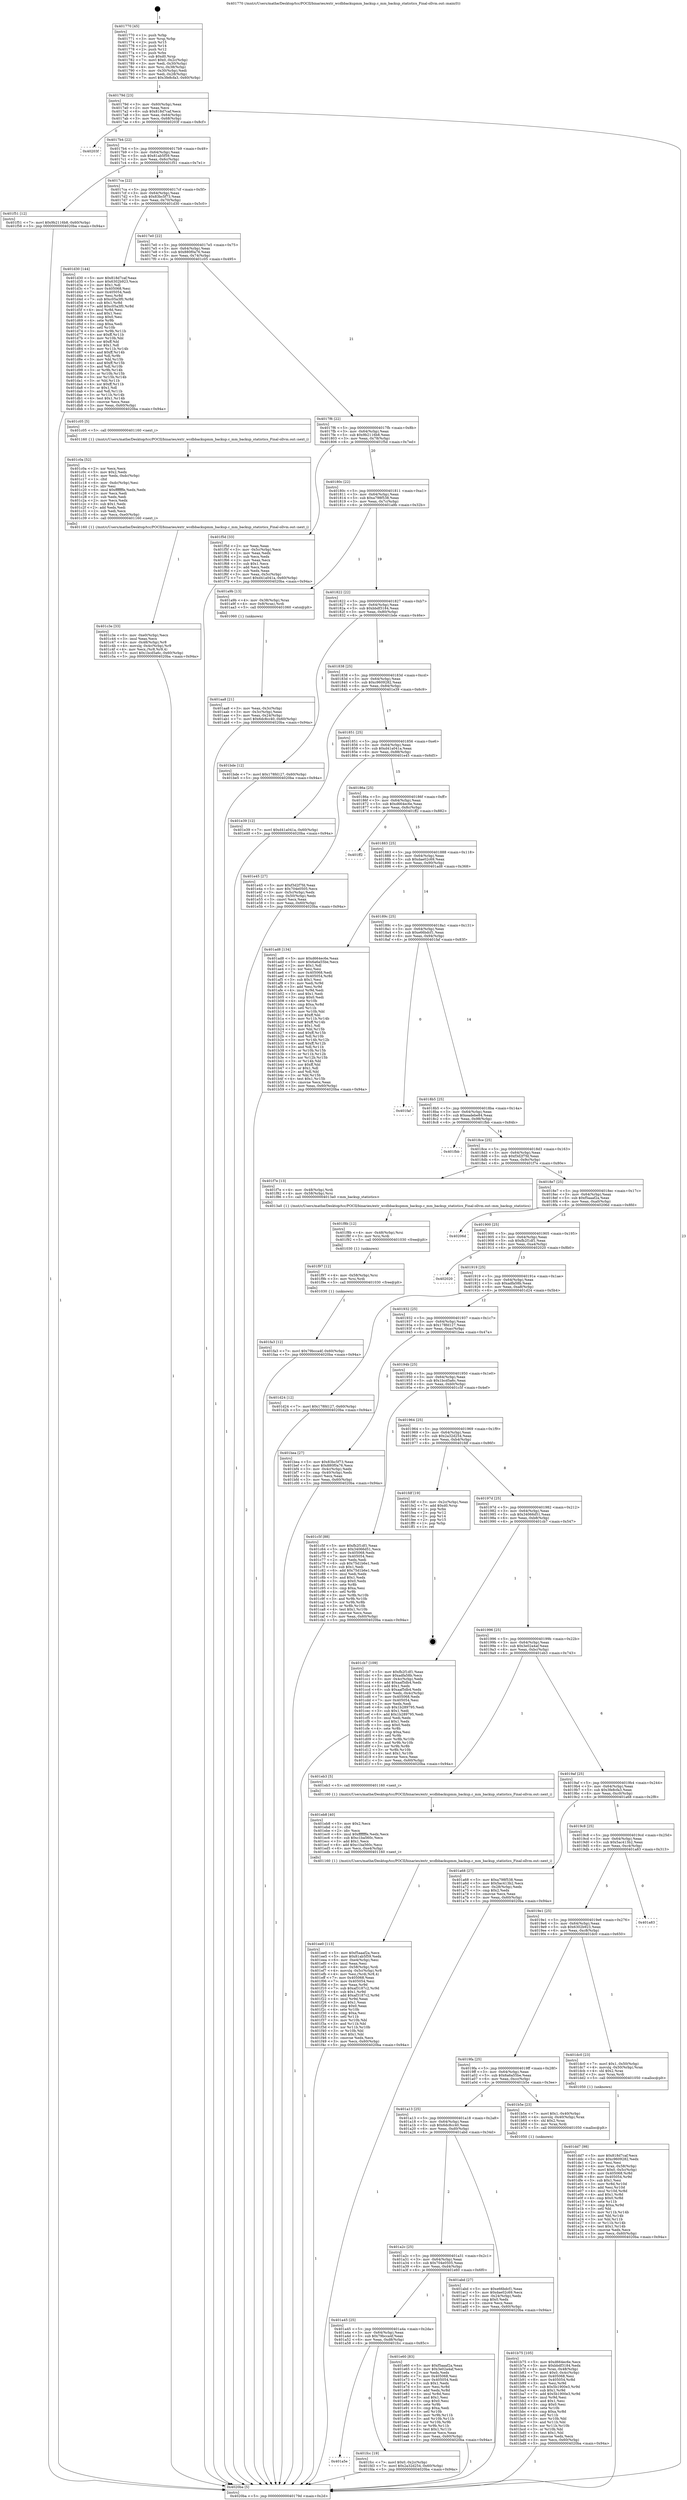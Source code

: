 digraph "0x401770" {
  label = "0x401770 (/mnt/c/Users/mathe/Desktop/tcc/POCII/binaries/extr_wcdbbackupmm_backup.c_mm_backup_statistics_Final-ollvm.out::main(0))"
  labelloc = "t"
  node[shape=record]

  Entry [label="",width=0.3,height=0.3,shape=circle,fillcolor=black,style=filled]
  "0x40179d" [label="{
     0x40179d [23]\l
     | [instrs]\l
     &nbsp;&nbsp;0x40179d \<+3\>: mov -0x60(%rbp),%eax\l
     &nbsp;&nbsp;0x4017a0 \<+2\>: mov %eax,%ecx\l
     &nbsp;&nbsp;0x4017a2 \<+6\>: sub $0x818d7caf,%ecx\l
     &nbsp;&nbsp;0x4017a8 \<+3\>: mov %eax,-0x64(%rbp)\l
     &nbsp;&nbsp;0x4017ab \<+3\>: mov %ecx,-0x68(%rbp)\l
     &nbsp;&nbsp;0x4017ae \<+6\>: je 000000000040203f \<main+0x8cf\>\l
  }"]
  "0x40203f" [label="{
     0x40203f\l
  }", style=dashed]
  "0x4017b4" [label="{
     0x4017b4 [22]\l
     | [instrs]\l
     &nbsp;&nbsp;0x4017b4 \<+5\>: jmp 00000000004017b9 \<main+0x49\>\l
     &nbsp;&nbsp;0x4017b9 \<+3\>: mov -0x64(%rbp),%eax\l
     &nbsp;&nbsp;0x4017bc \<+5\>: sub $0x81ab5f59,%eax\l
     &nbsp;&nbsp;0x4017c1 \<+3\>: mov %eax,-0x6c(%rbp)\l
     &nbsp;&nbsp;0x4017c4 \<+6\>: je 0000000000401f51 \<main+0x7e1\>\l
  }"]
  Exit [label="",width=0.3,height=0.3,shape=circle,fillcolor=black,style=filled,peripheries=2]
  "0x401f51" [label="{
     0x401f51 [12]\l
     | [instrs]\l
     &nbsp;&nbsp;0x401f51 \<+7\>: movl $0x9b2116b8,-0x60(%rbp)\l
     &nbsp;&nbsp;0x401f58 \<+5\>: jmp 00000000004020ba \<main+0x94a\>\l
  }"]
  "0x4017ca" [label="{
     0x4017ca [22]\l
     | [instrs]\l
     &nbsp;&nbsp;0x4017ca \<+5\>: jmp 00000000004017cf \<main+0x5f\>\l
     &nbsp;&nbsp;0x4017cf \<+3\>: mov -0x64(%rbp),%eax\l
     &nbsp;&nbsp;0x4017d2 \<+5\>: sub $0x83bc5f73,%eax\l
     &nbsp;&nbsp;0x4017d7 \<+3\>: mov %eax,-0x70(%rbp)\l
     &nbsp;&nbsp;0x4017da \<+6\>: je 0000000000401d30 \<main+0x5c0\>\l
  }"]
  "0x401a5e" [label="{
     0x401a5e\l
  }", style=dashed]
  "0x401d30" [label="{
     0x401d30 [144]\l
     | [instrs]\l
     &nbsp;&nbsp;0x401d30 \<+5\>: mov $0x818d7caf,%eax\l
     &nbsp;&nbsp;0x401d35 \<+5\>: mov $0x6302b923,%ecx\l
     &nbsp;&nbsp;0x401d3a \<+2\>: mov $0x1,%dl\l
     &nbsp;&nbsp;0x401d3c \<+7\>: mov 0x405068,%esi\l
     &nbsp;&nbsp;0x401d43 \<+7\>: mov 0x405054,%edi\l
     &nbsp;&nbsp;0x401d4a \<+3\>: mov %esi,%r8d\l
     &nbsp;&nbsp;0x401d4d \<+7\>: sub $0xc05a3f0,%r8d\l
     &nbsp;&nbsp;0x401d54 \<+4\>: sub $0x1,%r8d\l
     &nbsp;&nbsp;0x401d58 \<+7\>: add $0xc05a3f0,%r8d\l
     &nbsp;&nbsp;0x401d5f \<+4\>: imul %r8d,%esi\l
     &nbsp;&nbsp;0x401d63 \<+3\>: and $0x1,%esi\l
     &nbsp;&nbsp;0x401d66 \<+3\>: cmp $0x0,%esi\l
     &nbsp;&nbsp;0x401d69 \<+4\>: sete %r9b\l
     &nbsp;&nbsp;0x401d6d \<+3\>: cmp $0xa,%edi\l
     &nbsp;&nbsp;0x401d70 \<+4\>: setl %r10b\l
     &nbsp;&nbsp;0x401d74 \<+3\>: mov %r9b,%r11b\l
     &nbsp;&nbsp;0x401d77 \<+4\>: xor $0xff,%r11b\l
     &nbsp;&nbsp;0x401d7b \<+3\>: mov %r10b,%bl\l
     &nbsp;&nbsp;0x401d7e \<+3\>: xor $0xff,%bl\l
     &nbsp;&nbsp;0x401d81 \<+3\>: xor $0x1,%dl\l
     &nbsp;&nbsp;0x401d84 \<+3\>: mov %r11b,%r14b\l
     &nbsp;&nbsp;0x401d87 \<+4\>: and $0xff,%r14b\l
     &nbsp;&nbsp;0x401d8b \<+3\>: and %dl,%r9b\l
     &nbsp;&nbsp;0x401d8e \<+3\>: mov %bl,%r15b\l
     &nbsp;&nbsp;0x401d91 \<+4\>: and $0xff,%r15b\l
     &nbsp;&nbsp;0x401d95 \<+3\>: and %dl,%r10b\l
     &nbsp;&nbsp;0x401d98 \<+3\>: or %r9b,%r14b\l
     &nbsp;&nbsp;0x401d9b \<+3\>: or %r10b,%r15b\l
     &nbsp;&nbsp;0x401d9e \<+3\>: xor %r15b,%r14b\l
     &nbsp;&nbsp;0x401da1 \<+3\>: or %bl,%r11b\l
     &nbsp;&nbsp;0x401da4 \<+4\>: xor $0xff,%r11b\l
     &nbsp;&nbsp;0x401da8 \<+3\>: or $0x1,%dl\l
     &nbsp;&nbsp;0x401dab \<+3\>: and %dl,%r11b\l
     &nbsp;&nbsp;0x401dae \<+3\>: or %r11b,%r14b\l
     &nbsp;&nbsp;0x401db1 \<+4\>: test $0x1,%r14b\l
     &nbsp;&nbsp;0x401db5 \<+3\>: cmovne %ecx,%eax\l
     &nbsp;&nbsp;0x401db8 \<+3\>: mov %eax,-0x60(%rbp)\l
     &nbsp;&nbsp;0x401dbb \<+5\>: jmp 00000000004020ba \<main+0x94a\>\l
  }"]
  "0x4017e0" [label="{
     0x4017e0 [22]\l
     | [instrs]\l
     &nbsp;&nbsp;0x4017e0 \<+5\>: jmp 00000000004017e5 \<main+0x75\>\l
     &nbsp;&nbsp;0x4017e5 \<+3\>: mov -0x64(%rbp),%eax\l
     &nbsp;&nbsp;0x4017e8 \<+5\>: sub $0x880f0a76,%eax\l
     &nbsp;&nbsp;0x4017ed \<+3\>: mov %eax,-0x74(%rbp)\l
     &nbsp;&nbsp;0x4017f0 \<+6\>: je 0000000000401c05 \<main+0x495\>\l
  }"]
  "0x401fcc" [label="{
     0x401fcc [19]\l
     | [instrs]\l
     &nbsp;&nbsp;0x401fcc \<+7\>: movl $0x0,-0x2c(%rbp)\l
     &nbsp;&nbsp;0x401fd3 \<+7\>: movl $0x2a32d254,-0x60(%rbp)\l
     &nbsp;&nbsp;0x401fda \<+5\>: jmp 00000000004020ba \<main+0x94a\>\l
  }"]
  "0x401c05" [label="{
     0x401c05 [5]\l
     | [instrs]\l
     &nbsp;&nbsp;0x401c05 \<+5\>: call 0000000000401160 \<next_i\>\l
     | [calls]\l
     &nbsp;&nbsp;0x401160 \{1\} (/mnt/c/Users/mathe/Desktop/tcc/POCII/binaries/extr_wcdbbackupmm_backup.c_mm_backup_statistics_Final-ollvm.out::next_i)\l
  }"]
  "0x4017f6" [label="{
     0x4017f6 [22]\l
     | [instrs]\l
     &nbsp;&nbsp;0x4017f6 \<+5\>: jmp 00000000004017fb \<main+0x8b\>\l
     &nbsp;&nbsp;0x4017fb \<+3\>: mov -0x64(%rbp),%eax\l
     &nbsp;&nbsp;0x4017fe \<+5\>: sub $0x9b2116b8,%eax\l
     &nbsp;&nbsp;0x401803 \<+3\>: mov %eax,-0x78(%rbp)\l
     &nbsp;&nbsp;0x401806 \<+6\>: je 0000000000401f5d \<main+0x7ed\>\l
  }"]
  "0x401fa3" [label="{
     0x401fa3 [12]\l
     | [instrs]\l
     &nbsp;&nbsp;0x401fa3 \<+7\>: movl $0x79bcca4f,-0x60(%rbp)\l
     &nbsp;&nbsp;0x401faa \<+5\>: jmp 00000000004020ba \<main+0x94a\>\l
  }"]
  "0x401f5d" [label="{
     0x401f5d [33]\l
     | [instrs]\l
     &nbsp;&nbsp;0x401f5d \<+2\>: xor %eax,%eax\l
     &nbsp;&nbsp;0x401f5f \<+3\>: mov -0x5c(%rbp),%ecx\l
     &nbsp;&nbsp;0x401f62 \<+2\>: mov %eax,%edx\l
     &nbsp;&nbsp;0x401f64 \<+2\>: sub %ecx,%edx\l
     &nbsp;&nbsp;0x401f66 \<+2\>: mov %eax,%ecx\l
     &nbsp;&nbsp;0x401f68 \<+3\>: sub $0x1,%ecx\l
     &nbsp;&nbsp;0x401f6b \<+2\>: add %ecx,%edx\l
     &nbsp;&nbsp;0x401f6d \<+2\>: sub %edx,%eax\l
     &nbsp;&nbsp;0x401f6f \<+3\>: mov %eax,-0x5c(%rbp)\l
     &nbsp;&nbsp;0x401f72 \<+7\>: movl $0xd41a041a,-0x60(%rbp)\l
     &nbsp;&nbsp;0x401f79 \<+5\>: jmp 00000000004020ba \<main+0x94a\>\l
  }"]
  "0x40180c" [label="{
     0x40180c [22]\l
     | [instrs]\l
     &nbsp;&nbsp;0x40180c \<+5\>: jmp 0000000000401811 \<main+0xa1\>\l
     &nbsp;&nbsp;0x401811 \<+3\>: mov -0x64(%rbp),%eax\l
     &nbsp;&nbsp;0x401814 \<+5\>: sub $0xa798f538,%eax\l
     &nbsp;&nbsp;0x401819 \<+3\>: mov %eax,-0x7c(%rbp)\l
     &nbsp;&nbsp;0x40181c \<+6\>: je 0000000000401a9b \<main+0x32b\>\l
  }"]
  "0x401f97" [label="{
     0x401f97 [12]\l
     | [instrs]\l
     &nbsp;&nbsp;0x401f97 \<+4\>: mov -0x58(%rbp),%rsi\l
     &nbsp;&nbsp;0x401f9b \<+3\>: mov %rsi,%rdi\l
     &nbsp;&nbsp;0x401f9e \<+5\>: call 0000000000401030 \<free@plt\>\l
     | [calls]\l
     &nbsp;&nbsp;0x401030 \{1\} (unknown)\l
  }"]
  "0x401a9b" [label="{
     0x401a9b [13]\l
     | [instrs]\l
     &nbsp;&nbsp;0x401a9b \<+4\>: mov -0x38(%rbp),%rax\l
     &nbsp;&nbsp;0x401a9f \<+4\>: mov 0x8(%rax),%rdi\l
     &nbsp;&nbsp;0x401aa3 \<+5\>: call 0000000000401060 \<atoi@plt\>\l
     | [calls]\l
     &nbsp;&nbsp;0x401060 \{1\} (unknown)\l
  }"]
  "0x401822" [label="{
     0x401822 [22]\l
     | [instrs]\l
     &nbsp;&nbsp;0x401822 \<+5\>: jmp 0000000000401827 \<main+0xb7\>\l
     &nbsp;&nbsp;0x401827 \<+3\>: mov -0x64(%rbp),%eax\l
     &nbsp;&nbsp;0x40182a \<+5\>: sub $0xbbdf3184,%eax\l
     &nbsp;&nbsp;0x40182f \<+3\>: mov %eax,-0x80(%rbp)\l
     &nbsp;&nbsp;0x401832 \<+6\>: je 0000000000401bde \<main+0x46e\>\l
  }"]
  "0x401f8b" [label="{
     0x401f8b [12]\l
     | [instrs]\l
     &nbsp;&nbsp;0x401f8b \<+4\>: mov -0x48(%rbp),%rsi\l
     &nbsp;&nbsp;0x401f8f \<+3\>: mov %rsi,%rdi\l
     &nbsp;&nbsp;0x401f92 \<+5\>: call 0000000000401030 \<free@plt\>\l
     | [calls]\l
     &nbsp;&nbsp;0x401030 \{1\} (unknown)\l
  }"]
  "0x401bde" [label="{
     0x401bde [12]\l
     | [instrs]\l
     &nbsp;&nbsp;0x401bde \<+7\>: movl $0x178fd127,-0x60(%rbp)\l
     &nbsp;&nbsp;0x401be5 \<+5\>: jmp 00000000004020ba \<main+0x94a\>\l
  }"]
  "0x401838" [label="{
     0x401838 [25]\l
     | [instrs]\l
     &nbsp;&nbsp;0x401838 \<+5\>: jmp 000000000040183d \<main+0xcd\>\l
     &nbsp;&nbsp;0x40183d \<+3\>: mov -0x64(%rbp),%eax\l
     &nbsp;&nbsp;0x401840 \<+5\>: sub $0xc9609282,%eax\l
     &nbsp;&nbsp;0x401845 \<+6\>: mov %eax,-0x84(%rbp)\l
     &nbsp;&nbsp;0x40184b \<+6\>: je 0000000000401e39 \<main+0x6c9\>\l
  }"]
  "0x401ee0" [label="{
     0x401ee0 [113]\l
     | [instrs]\l
     &nbsp;&nbsp;0x401ee0 \<+5\>: mov $0xf5aaaf2a,%ecx\l
     &nbsp;&nbsp;0x401ee5 \<+5\>: mov $0x81ab5f59,%edx\l
     &nbsp;&nbsp;0x401eea \<+6\>: mov -0xe4(%rbp),%esi\l
     &nbsp;&nbsp;0x401ef0 \<+3\>: imul %eax,%esi\l
     &nbsp;&nbsp;0x401ef3 \<+4\>: mov -0x58(%rbp),%rdi\l
     &nbsp;&nbsp;0x401ef7 \<+4\>: movslq -0x5c(%rbp),%r8\l
     &nbsp;&nbsp;0x401efb \<+4\>: mov %esi,(%rdi,%r8,4)\l
     &nbsp;&nbsp;0x401eff \<+7\>: mov 0x405068,%eax\l
     &nbsp;&nbsp;0x401f06 \<+7\>: mov 0x405054,%esi\l
     &nbsp;&nbsp;0x401f0d \<+3\>: mov %eax,%r9d\l
     &nbsp;&nbsp;0x401f10 \<+7\>: sub $0xaf3187c2,%r9d\l
     &nbsp;&nbsp;0x401f17 \<+4\>: sub $0x1,%r9d\l
     &nbsp;&nbsp;0x401f1b \<+7\>: add $0xaf3187c2,%r9d\l
     &nbsp;&nbsp;0x401f22 \<+4\>: imul %r9d,%eax\l
     &nbsp;&nbsp;0x401f26 \<+3\>: and $0x1,%eax\l
     &nbsp;&nbsp;0x401f29 \<+3\>: cmp $0x0,%eax\l
     &nbsp;&nbsp;0x401f2c \<+4\>: sete %r10b\l
     &nbsp;&nbsp;0x401f30 \<+3\>: cmp $0xa,%esi\l
     &nbsp;&nbsp;0x401f33 \<+4\>: setl %r11b\l
     &nbsp;&nbsp;0x401f37 \<+3\>: mov %r10b,%bl\l
     &nbsp;&nbsp;0x401f3a \<+3\>: and %r11b,%bl\l
     &nbsp;&nbsp;0x401f3d \<+3\>: xor %r11b,%r10b\l
     &nbsp;&nbsp;0x401f40 \<+3\>: or %r10b,%bl\l
     &nbsp;&nbsp;0x401f43 \<+3\>: test $0x1,%bl\l
     &nbsp;&nbsp;0x401f46 \<+3\>: cmovne %edx,%ecx\l
     &nbsp;&nbsp;0x401f49 \<+3\>: mov %ecx,-0x60(%rbp)\l
     &nbsp;&nbsp;0x401f4c \<+5\>: jmp 00000000004020ba \<main+0x94a\>\l
  }"]
  "0x401e39" [label="{
     0x401e39 [12]\l
     | [instrs]\l
     &nbsp;&nbsp;0x401e39 \<+7\>: movl $0xd41a041a,-0x60(%rbp)\l
     &nbsp;&nbsp;0x401e40 \<+5\>: jmp 00000000004020ba \<main+0x94a\>\l
  }"]
  "0x401851" [label="{
     0x401851 [25]\l
     | [instrs]\l
     &nbsp;&nbsp;0x401851 \<+5\>: jmp 0000000000401856 \<main+0xe6\>\l
     &nbsp;&nbsp;0x401856 \<+3\>: mov -0x64(%rbp),%eax\l
     &nbsp;&nbsp;0x401859 \<+5\>: sub $0xd41a041a,%eax\l
     &nbsp;&nbsp;0x40185e \<+6\>: mov %eax,-0x88(%rbp)\l
     &nbsp;&nbsp;0x401864 \<+6\>: je 0000000000401e45 \<main+0x6d5\>\l
  }"]
  "0x401eb8" [label="{
     0x401eb8 [40]\l
     | [instrs]\l
     &nbsp;&nbsp;0x401eb8 \<+5\>: mov $0x2,%ecx\l
     &nbsp;&nbsp;0x401ebd \<+1\>: cltd\l
     &nbsp;&nbsp;0x401ebe \<+2\>: idiv %ecx\l
     &nbsp;&nbsp;0x401ec0 \<+6\>: imul $0xfffffffe,%edx,%ecx\l
     &nbsp;&nbsp;0x401ec6 \<+6\>: sub $0xc1ba560c,%ecx\l
     &nbsp;&nbsp;0x401ecc \<+3\>: add $0x1,%ecx\l
     &nbsp;&nbsp;0x401ecf \<+6\>: add $0xc1ba560c,%ecx\l
     &nbsp;&nbsp;0x401ed5 \<+6\>: mov %ecx,-0xe4(%rbp)\l
     &nbsp;&nbsp;0x401edb \<+5\>: call 0000000000401160 \<next_i\>\l
     | [calls]\l
     &nbsp;&nbsp;0x401160 \{1\} (/mnt/c/Users/mathe/Desktop/tcc/POCII/binaries/extr_wcdbbackupmm_backup.c_mm_backup_statistics_Final-ollvm.out::next_i)\l
  }"]
  "0x401e45" [label="{
     0x401e45 [27]\l
     | [instrs]\l
     &nbsp;&nbsp;0x401e45 \<+5\>: mov $0xf3d2f7fd,%eax\l
     &nbsp;&nbsp;0x401e4a \<+5\>: mov $0x704e0505,%ecx\l
     &nbsp;&nbsp;0x401e4f \<+3\>: mov -0x5c(%rbp),%edx\l
     &nbsp;&nbsp;0x401e52 \<+3\>: cmp -0x50(%rbp),%edx\l
     &nbsp;&nbsp;0x401e55 \<+3\>: cmovl %ecx,%eax\l
     &nbsp;&nbsp;0x401e58 \<+3\>: mov %eax,-0x60(%rbp)\l
     &nbsp;&nbsp;0x401e5b \<+5\>: jmp 00000000004020ba \<main+0x94a\>\l
  }"]
  "0x40186a" [label="{
     0x40186a [25]\l
     | [instrs]\l
     &nbsp;&nbsp;0x40186a \<+5\>: jmp 000000000040186f \<main+0xff\>\l
     &nbsp;&nbsp;0x40186f \<+3\>: mov -0x64(%rbp),%eax\l
     &nbsp;&nbsp;0x401872 \<+5\>: sub $0xd664ec6e,%eax\l
     &nbsp;&nbsp;0x401877 \<+6\>: mov %eax,-0x8c(%rbp)\l
     &nbsp;&nbsp;0x40187d \<+6\>: je 0000000000401ff2 \<main+0x882\>\l
  }"]
  "0x401a45" [label="{
     0x401a45 [25]\l
     | [instrs]\l
     &nbsp;&nbsp;0x401a45 \<+5\>: jmp 0000000000401a4a \<main+0x2da\>\l
     &nbsp;&nbsp;0x401a4a \<+3\>: mov -0x64(%rbp),%eax\l
     &nbsp;&nbsp;0x401a4d \<+5\>: sub $0x79bcca4f,%eax\l
     &nbsp;&nbsp;0x401a52 \<+6\>: mov %eax,-0xd8(%rbp)\l
     &nbsp;&nbsp;0x401a58 \<+6\>: je 0000000000401fcc \<main+0x85c\>\l
  }"]
  "0x401ff2" [label="{
     0x401ff2\l
  }", style=dashed]
  "0x401883" [label="{
     0x401883 [25]\l
     | [instrs]\l
     &nbsp;&nbsp;0x401883 \<+5\>: jmp 0000000000401888 \<main+0x118\>\l
     &nbsp;&nbsp;0x401888 \<+3\>: mov -0x64(%rbp),%eax\l
     &nbsp;&nbsp;0x40188b \<+5\>: sub $0xdae02c69,%eax\l
     &nbsp;&nbsp;0x401890 \<+6\>: mov %eax,-0x90(%rbp)\l
     &nbsp;&nbsp;0x401896 \<+6\>: je 0000000000401ad8 \<main+0x368\>\l
  }"]
  "0x401e60" [label="{
     0x401e60 [83]\l
     | [instrs]\l
     &nbsp;&nbsp;0x401e60 \<+5\>: mov $0xf5aaaf2a,%eax\l
     &nbsp;&nbsp;0x401e65 \<+5\>: mov $0x3e02a4af,%ecx\l
     &nbsp;&nbsp;0x401e6a \<+2\>: xor %edx,%edx\l
     &nbsp;&nbsp;0x401e6c \<+7\>: mov 0x405068,%esi\l
     &nbsp;&nbsp;0x401e73 \<+7\>: mov 0x405054,%edi\l
     &nbsp;&nbsp;0x401e7a \<+3\>: sub $0x1,%edx\l
     &nbsp;&nbsp;0x401e7d \<+3\>: mov %esi,%r8d\l
     &nbsp;&nbsp;0x401e80 \<+3\>: add %edx,%r8d\l
     &nbsp;&nbsp;0x401e83 \<+4\>: imul %r8d,%esi\l
     &nbsp;&nbsp;0x401e87 \<+3\>: and $0x1,%esi\l
     &nbsp;&nbsp;0x401e8a \<+3\>: cmp $0x0,%esi\l
     &nbsp;&nbsp;0x401e8d \<+4\>: sete %r9b\l
     &nbsp;&nbsp;0x401e91 \<+3\>: cmp $0xa,%edi\l
     &nbsp;&nbsp;0x401e94 \<+4\>: setl %r10b\l
     &nbsp;&nbsp;0x401e98 \<+3\>: mov %r9b,%r11b\l
     &nbsp;&nbsp;0x401e9b \<+3\>: and %r10b,%r11b\l
     &nbsp;&nbsp;0x401e9e \<+3\>: xor %r10b,%r9b\l
     &nbsp;&nbsp;0x401ea1 \<+3\>: or %r9b,%r11b\l
     &nbsp;&nbsp;0x401ea4 \<+4\>: test $0x1,%r11b\l
     &nbsp;&nbsp;0x401ea8 \<+3\>: cmovne %ecx,%eax\l
     &nbsp;&nbsp;0x401eab \<+3\>: mov %eax,-0x60(%rbp)\l
     &nbsp;&nbsp;0x401eae \<+5\>: jmp 00000000004020ba \<main+0x94a\>\l
  }"]
  "0x401ad8" [label="{
     0x401ad8 [134]\l
     | [instrs]\l
     &nbsp;&nbsp;0x401ad8 \<+5\>: mov $0xd664ec6e,%eax\l
     &nbsp;&nbsp;0x401add \<+5\>: mov $0x6a6a55be,%ecx\l
     &nbsp;&nbsp;0x401ae2 \<+2\>: mov $0x1,%dl\l
     &nbsp;&nbsp;0x401ae4 \<+2\>: xor %esi,%esi\l
     &nbsp;&nbsp;0x401ae6 \<+7\>: mov 0x405068,%edi\l
     &nbsp;&nbsp;0x401aed \<+8\>: mov 0x405054,%r8d\l
     &nbsp;&nbsp;0x401af5 \<+3\>: sub $0x1,%esi\l
     &nbsp;&nbsp;0x401af8 \<+3\>: mov %edi,%r9d\l
     &nbsp;&nbsp;0x401afb \<+3\>: add %esi,%r9d\l
     &nbsp;&nbsp;0x401afe \<+4\>: imul %r9d,%edi\l
     &nbsp;&nbsp;0x401b02 \<+3\>: and $0x1,%edi\l
     &nbsp;&nbsp;0x401b05 \<+3\>: cmp $0x0,%edi\l
     &nbsp;&nbsp;0x401b08 \<+4\>: sete %r10b\l
     &nbsp;&nbsp;0x401b0c \<+4\>: cmp $0xa,%r8d\l
     &nbsp;&nbsp;0x401b10 \<+4\>: setl %r11b\l
     &nbsp;&nbsp;0x401b14 \<+3\>: mov %r10b,%bl\l
     &nbsp;&nbsp;0x401b17 \<+3\>: xor $0xff,%bl\l
     &nbsp;&nbsp;0x401b1a \<+3\>: mov %r11b,%r14b\l
     &nbsp;&nbsp;0x401b1d \<+4\>: xor $0xff,%r14b\l
     &nbsp;&nbsp;0x401b21 \<+3\>: xor $0x1,%dl\l
     &nbsp;&nbsp;0x401b24 \<+3\>: mov %bl,%r15b\l
     &nbsp;&nbsp;0x401b27 \<+4\>: and $0xff,%r15b\l
     &nbsp;&nbsp;0x401b2b \<+3\>: and %dl,%r10b\l
     &nbsp;&nbsp;0x401b2e \<+3\>: mov %r14b,%r12b\l
     &nbsp;&nbsp;0x401b31 \<+4\>: and $0xff,%r12b\l
     &nbsp;&nbsp;0x401b35 \<+3\>: and %dl,%r11b\l
     &nbsp;&nbsp;0x401b38 \<+3\>: or %r10b,%r15b\l
     &nbsp;&nbsp;0x401b3b \<+3\>: or %r11b,%r12b\l
     &nbsp;&nbsp;0x401b3e \<+3\>: xor %r12b,%r15b\l
     &nbsp;&nbsp;0x401b41 \<+3\>: or %r14b,%bl\l
     &nbsp;&nbsp;0x401b44 \<+3\>: xor $0xff,%bl\l
     &nbsp;&nbsp;0x401b47 \<+3\>: or $0x1,%dl\l
     &nbsp;&nbsp;0x401b4a \<+2\>: and %dl,%bl\l
     &nbsp;&nbsp;0x401b4c \<+3\>: or %bl,%r15b\l
     &nbsp;&nbsp;0x401b4f \<+4\>: test $0x1,%r15b\l
     &nbsp;&nbsp;0x401b53 \<+3\>: cmovne %ecx,%eax\l
     &nbsp;&nbsp;0x401b56 \<+3\>: mov %eax,-0x60(%rbp)\l
     &nbsp;&nbsp;0x401b59 \<+5\>: jmp 00000000004020ba \<main+0x94a\>\l
  }"]
  "0x40189c" [label="{
     0x40189c [25]\l
     | [instrs]\l
     &nbsp;&nbsp;0x40189c \<+5\>: jmp 00000000004018a1 \<main+0x131\>\l
     &nbsp;&nbsp;0x4018a1 \<+3\>: mov -0x64(%rbp),%eax\l
     &nbsp;&nbsp;0x4018a4 \<+5\>: sub $0xe66bdcf1,%eax\l
     &nbsp;&nbsp;0x4018a9 \<+6\>: mov %eax,-0x94(%rbp)\l
     &nbsp;&nbsp;0x4018af \<+6\>: je 0000000000401faf \<main+0x83f\>\l
  }"]
  "0x401dd7" [label="{
     0x401dd7 [98]\l
     | [instrs]\l
     &nbsp;&nbsp;0x401dd7 \<+5\>: mov $0x818d7caf,%ecx\l
     &nbsp;&nbsp;0x401ddc \<+5\>: mov $0xc9609282,%edx\l
     &nbsp;&nbsp;0x401de1 \<+2\>: xor %esi,%esi\l
     &nbsp;&nbsp;0x401de3 \<+4\>: mov %rax,-0x58(%rbp)\l
     &nbsp;&nbsp;0x401de7 \<+7\>: movl $0x0,-0x5c(%rbp)\l
     &nbsp;&nbsp;0x401dee \<+8\>: mov 0x405068,%r8d\l
     &nbsp;&nbsp;0x401df6 \<+8\>: mov 0x405054,%r9d\l
     &nbsp;&nbsp;0x401dfe \<+3\>: sub $0x1,%esi\l
     &nbsp;&nbsp;0x401e01 \<+3\>: mov %r8d,%r10d\l
     &nbsp;&nbsp;0x401e04 \<+3\>: add %esi,%r10d\l
     &nbsp;&nbsp;0x401e07 \<+4\>: imul %r10d,%r8d\l
     &nbsp;&nbsp;0x401e0b \<+4\>: and $0x1,%r8d\l
     &nbsp;&nbsp;0x401e0f \<+4\>: cmp $0x0,%r8d\l
     &nbsp;&nbsp;0x401e13 \<+4\>: sete %r11b\l
     &nbsp;&nbsp;0x401e17 \<+4\>: cmp $0xa,%r9d\l
     &nbsp;&nbsp;0x401e1b \<+3\>: setl %bl\l
     &nbsp;&nbsp;0x401e1e \<+3\>: mov %r11b,%r14b\l
     &nbsp;&nbsp;0x401e21 \<+3\>: and %bl,%r14b\l
     &nbsp;&nbsp;0x401e24 \<+3\>: xor %bl,%r11b\l
     &nbsp;&nbsp;0x401e27 \<+3\>: or %r11b,%r14b\l
     &nbsp;&nbsp;0x401e2a \<+4\>: test $0x1,%r14b\l
     &nbsp;&nbsp;0x401e2e \<+3\>: cmovne %edx,%ecx\l
     &nbsp;&nbsp;0x401e31 \<+3\>: mov %ecx,-0x60(%rbp)\l
     &nbsp;&nbsp;0x401e34 \<+5\>: jmp 00000000004020ba \<main+0x94a\>\l
  }"]
  "0x401faf" [label="{
     0x401faf\l
  }", style=dashed]
  "0x4018b5" [label="{
     0x4018b5 [25]\l
     | [instrs]\l
     &nbsp;&nbsp;0x4018b5 \<+5\>: jmp 00000000004018ba \<main+0x14a\>\l
     &nbsp;&nbsp;0x4018ba \<+3\>: mov -0x64(%rbp),%eax\l
     &nbsp;&nbsp;0x4018bd \<+5\>: sub $0xeadebe84,%eax\l
     &nbsp;&nbsp;0x4018c2 \<+6\>: mov %eax,-0x98(%rbp)\l
     &nbsp;&nbsp;0x4018c8 \<+6\>: je 0000000000401fbb \<main+0x84b\>\l
  }"]
  "0x401c3e" [label="{
     0x401c3e [33]\l
     | [instrs]\l
     &nbsp;&nbsp;0x401c3e \<+6\>: mov -0xe0(%rbp),%ecx\l
     &nbsp;&nbsp;0x401c44 \<+3\>: imul %eax,%ecx\l
     &nbsp;&nbsp;0x401c47 \<+4\>: mov -0x48(%rbp),%r8\l
     &nbsp;&nbsp;0x401c4b \<+4\>: movslq -0x4c(%rbp),%r9\l
     &nbsp;&nbsp;0x401c4f \<+4\>: mov %ecx,(%r8,%r9,4)\l
     &nbsp;&nbsp;0x401c53 \<+7\>: movl $0x1bcd5a6c,-0x60(%rbp)\l
     &nbsp;&nbsp;0x401c5a \<+5\>: jmp 00000000004020ba \<main+0x94a\>\l
  }"]
  "0x401fbb" [label="{
     0x401fbb\l
  }", style=dashed]
  "0x4018ce" [label="{
     0x4018ce [25]\l
     | [instrs]\l
     &nbsp;&nbsp;0x4018ce \<+5\>: jmp 00000000004018d3 \<main+0x163\>\l
     &nbsp;&nbsp;0x4018d3 \<+3\>: mov -0x64(%rbp),%eax\l
     &nbsp;&nbsp;0x4018d6 \<+5\>: sub $0xf3d2f7fd,%eax\l
     &nbsp;&nbsp;0x4018db \<+6\>: mov %eax,-0x9c(%rbp)\l
     &nbsp;&nbsp;0x4018e1 \<+6\>: je 0000000000401f7e \<main+0x80e\>\l
  }"]
  "0x401c0a" [label="{
     0x401c0a [52]\l
     | [instrs]\l
     &nbsp;&nbsp;0x401c0a \<+2\>: xor %ecx,%ecx\l
     &nbsp;&nbsp;0x401c0c \<+5\>: mov $0x2,%edx\l
     &nbsp;&nbsp;0x401c11 \<+6\>: mov %edx,-0xdc(%rbp)\l
     &nbsp;&nbsp;0x401c17 \<+1\>: cltd\l
     &nbsp;&nbsp;0x401c18 \<+6\>: mov -0xdc(%rbp),%esi\l
     &nbsp;&nbsp;0x401c1e \<+2\>: idiv %esi\l
     &nbsp;&nbsp;0x401c20 \<+6\>: imul $0xfffffffe,%edx,%edx\l
     &nbsp;&nbsp;0x401c26 \<+2\>: mov %ecx,%edi\l
     &nbsp;&nbsp;0x401c28 \<+2\>: sub %edx,%edi\l
     &nbsp;&nbsp;0x401c2a \<+2\>: mov %ecx,%edx\l
     &nbsp;&nbsp;0x401c2c \<+3\>: sub $0x1,%edx\l
     &nbsp;&nbsp;0x401c2f \<+2\>: add %edx,%edi\l
     &nbsp;&nbsp;0x401c31 \<+2\>: sub %edi,%ecx\l
     &nbsp;&nbsp;0x401c33 \<+6\>: mov %ecx,-0xe0(%rbp)\l
     &nbsp;&nbsp;0x401c39 \<+5\>: call 0000000000401160 \<next_i\>\l
     | [calls]\l
     &nbsp;&nbsp;0x401160 \{1\} (/mnt/c/Users/mathe/Desktop/tcc/POCII/binaries/extr_wcdbbackupmm_backup.c_mm_backup_statistics_Final-ollvm.out::next_i)\l
  }"]
  "0x401f7e" [label="{
     0x401f7e [13]\l
     | [instrs]\l
     &nbsp;&nbsp;0x401f7e \<+4\>: mov -0x48(%rbp),%rdi\l
     &nbsp;&nbsp;0x401f82 \<+4\>: mov -0x58(%rbp),%rsi\l
     &nbsp;&nbsp;0x401f86 \<+5\>: call 00000000004013a0 \<mm_backup_statistics\>\l
     | [calls]\l
     &nbsp;&nbsp;0x4013a0 \{1\} (/mnt/c/Users/mathe/Desktop/tcc/POCII/binaries/extr_wcdbbackupmm_backup.c_mm_backup_statistics_Final-ollvm.out::mm_backup_statistics)\l
  }"]
  "0x4018e7" [label="{
     0x4018e7 [25]\l
     | [instrs]\l
     &nbsp;&nbsp;0x4018e7 \<+5\>: jmp 00000000004018ec \<main+0x17c\>\l
     &nbsp;&nbsp;0x4018ec \<+3\>: mov -0x64(%rbp),%eax\l
     &nbsp;&nbsp;0x4018ef \<+5\>: sub $0xf5aaaf2a,%eax\l
     &nbsp;&nbsp;0x4018f4 \<+6\>: mov %eax,-0xa0(%rbp)\l
     &nbsp;&nbsp;0x4018fa \<+6\>: je 000000000040206d \<main+0x8fd\>\l
  }"]
  "0x401b75" [label="{
     0x401b75 [105]\l
     | [instrs]\l
     &nbsp;&nbsp;0x401b75 \<+5\>: mov $0xd664ec6e,%ecx\l
     &nbsp;&nbsp;0x401b7a \<+5\>: mov $0xbbdf3184,%edx\l
     &nbsp;&nbsp;0x401b7f \<+4\>: mov %rax,-0x48(%rbp)\l
     &nbsp;&nbsp;0x401b83 \<+7\>: movl $0x0,-0x4c(%rbp)\l
     &nbsp;&nbsp;0x401b8a \<+7\>: mov 0x405068,%esi\l
     &nbsp;&nbsp;0x401b91 \<+8\>: mov 0x405054,%r8d\l
     &nbsp;&nbsp;0x401b99 \<+3\>: mov %esi,%r9d\l
     &nbsp;&nbsp;0x401b9c \<+7\>: sub $0x5b1900e3,%r9d\l
     &nbsp;&nbsp;0x401ba3 \<+4\>: sub $0x1,%r9d\l
     &nbsp;&nbsp;0x401ba7 \<+7\>: add $0x5b1900e3,%r9d\l
     &nbsp;&nbsp;0x401bae \<+4\>: imul %r9d,%esi\l
     &nbsp;&nbsp;0x401bb2 \<+3\>: and $0x1,%esi\l
     &nbsp;&nbsp;0x401bb5 \<+3\>: cmp $0x0,%esi\l
     &nbsp;&nbsp;0x401bb8 \<+4\>: sete %r10b\l
     &nbsp;&nbsp;0x401bbc \<+4\>: cmp $0xa,%r8d\l
     &nbsp;&nbsp;0x401bc0 \<+4\>: setl %r11b\l
     &nbsp;&nbsp;0x401bc4 \<+3\>: mov %r10b,%bl\l
     &nbsp;&nbsp;0x401bc7 \<+3\>: and %r11b,%bl\l
     &nbsp;&nbsp;0x401bca \<+3\>: xor %r11b,%r10b\l
     &nbsp;&nbsp;0x401bcd \<+3\>: or %r10b,%bl\l
     &nbsp;&nbsp;0x401bd0 \<+3\>: test $0x1,%bl\l
     &nbsp;&nbsp;0x401bd3 \<+3\>: cmovne %edx,%ecx\l
     &nbsp;&nbsp;0x401bd6 \<+3\>: mov %ecx,-0x60(%rbp)\l
     &nbsp;&nbsp;0x401bd9 \<+5\>: jmp 00000000004020ba \<main+0x94a\>\l
  }"]
  "0x40206d" [label="{
     0x40206d\l
  }", style=dashed]
  "0x401900" [label="{
     0x401900 [25]\l
     | [instrs]\l
     &nbsp;&nbsp;0x401900 \<+5\>: jmp 0000000000401905 \<main+0x195\>\l
     &nbsp;&nbsp;0x401905 \<+3\>: mov -0x64(%rbp),%eax\l
     &nbsp;&nbsp;0x401908 \<+5\>: sub $0xfb2f1df1,%eax\l
     &nbsp;&nbsp;0x40190d \<+6\>: mov %eax,-0xa4(%rbp)\l
     &nbsp;&nbsp;0x401913 \<+6\>: je 0000000000402020 \<main+0x8b0\>\l
  }"]
  "0x401a2c" [label="{
     0x401a2c [25]\l
     | [instrs]\l
     &nbsp;&nbsp;0x401a2c \<+5\>: jmp 0000000000401a31 \<main+0x2c1\>\l
     &nbsp;&nbsp;0x401a31 \<+3\>: mov -0x64(%rbp),%eax\l
     &nbsp;&nbsp;0x401a34 \<+5\>: sub $0x704e0505,%eax\l
     &nbsp;&nbsp;0x401a39 \<+6\>: mov %eax,-0xd4(%rbp)\l
     &nbsp;&nbsp;0x401a3f \<+6\>: je 0000000000401e60 \<main+0x6f0\>\l
  }"]
  "0x402020" [label="{
     0x402020\l
  }", style=dashed]
  "0x401919" [label="{
     0x401919 [25]\l
     | [instrs]\l
     &nbsp;&nbsp;0x401919 \<+5\>: jmp 000000000040191e \<main+0x1ae\>\l
     &nbsp;&nbsp;0x40191e \<+3\>: mov -0x64(%rbp),%eax\l
     &nbsp;&nbsp;0x401921 \<+5\>: sub $0xadfa58b,%eax\l
     &nbsp;&nbsp;0x401926 \<+6\>: mov %eax,-0xa8(%rbp)\l
     &nbsp;&nbsp;0x40192c \<+6\>: je 0000000000401d24 \<main+0x5b4\>\l
  }"]
  "0x401abd" [label="{
     0x401abd [27]\l
     | [instrs]\l
     &nbsp;&nbsp;0x401abd \<+5\>: mov $0xe66bdcf1,%eax\l
     &nbsp;&nbsp;0x401ac2 \<+5\>: mov $0xdae02c69,%ecx\l
     &nbsp;&nbsp;0x401ac7 \<+3\>: mov -0x24(%rbp),%edx\l
     &nbsp;&nbsp;0x401aca \<+3\>: cmp $0x0,%edx\l
     &nbsp;&nbsp;0x401acd \<+3\>: cmove %ecx,%eax\l
     &nbsp;&nbsp;0x401ad0 \<+3\>: mov %eax,-0x60(%rbp)\l
     &nbsp;&nbsp;0x401ad3 \<+5\>: jmp 00000000004020ba \<main+0x94a\>\l
  }"]
  "0x401d24" [label="{
     0x401d24 [12]\l
     | [instrs]\l
     &nbsp;&nbsp;0x401d24 \<+7\>: movl $0x178fd127,-0x60(%rbp)\l
     &nbsp;&nbsp;0x401d2b \<+5\>: jmp 00000000004020ba \<main+0x94a\>\l
  }"]
  "0x401932" [label="{
     0x401932 [25]\l
     | [instrs]\l
     &nbsp;&nbsp;0x401932 \<+5\>: jmp 0000000000401937 \<main+0x1c7\>\l
     &nbsp;&nbsp;0x401937 \<+3\>: mov -0x64(%rbp),%eax\l
     &nbsp;&nbsp;0x40193a \<+5\>: sub $0x178fd127,%eax\l
     &nbsp;&nbsp;0x40193f \<+6\>: mov %eax,-0xac(%rbp)\l
     &nbsp;&nbsp;0x401945 \<+6\>: je 0000000000401bea \<main+0x47a\>\l
  }"]
  "0x401a13" [label="{
     0x401a13 [25]\l
     | [instrs]\l
     &nbsp;&nbsp;0x401a13 \<+5\>: jmp 0000000000401a18 \<main+0x2a8\>\l
     &nbsp;&nbsp;0x401a18 \<+3\>: mov -0x64(%rbp),%eax\l
     &nbsp;&nbsp;0x401a1b \<+5\>: sub $0x6dc8cc40,%eax\l
     &nbsp;&nbsp;0x401a20 \<+6\>: mov %eax,-0xd0(%rbp)\l
     &nbsp;&nbsp;0x401a26 \<+6\>: je 0000000000401abd \<main+0x34d\>\l
  }"]
  "0x401bea" [label="{
     0x401bea [27]\l
     | [instrs]\l
     &nbsp;&nbsp;0x401bea \<+5\>: mov $0x83bc5f73,%eax\l
     &nbsp;&nbsp;0x401bef \<+5\>: mov $0x880f0a76,%ecx\l
     &nbsp;&nbsp;0x401bf4 \<+3\>: mov -0x4c(%rbp),%edx\l
     &nbsp;&nbsp;0x401bf7 \<+3\>: cmp -0x40(%rbp),%edx\l
     &nbsp;&nbsp;0x401bfa \<+3\>: cmovl %ecx,%eax\l
     &nbsp;&nbsp;0x401bfd \<+3\>: mov %eax,-0x60(%rbp)\l
     &nbsp;&nbsp;0x401c00 \<+5\>: jmp 00000000004020ba \<main+0x94a\>\l
  }"]
  "0x40194b" [label="{
     0x40194b [25]\l
     | [instrs]\l
     &nbsp;&nbsp;0x40194b \<+5\>: jmp 0000000000401950 \<main+0x1e0\>\l
     &nbsp;&nbsp;0x401950 \<+3\>: mov -0x64(%rbp),%eax\l
     &nbsp;&nbsp;0x401953 \<+5\>: sub $0x1bcd5a6c,%eax\l
     &nbsp;&nbsp;0x401958 \<+6\>: mov %eax,-0xb0(%rbp)\l
     &nbsp;&nbsp;0x40195e \<+6\>: je 0000000000401c5f \<main+0x4ef\>\l
  }"]
  "0x401b5e" [label="{
     0x401b5e [23]\l
     | [instrs]\l
     &nbsp;&nbsp;0x401b5e \<+7\>: movl $0x1,-0x40(%rbp)\l
     &nbsp;&nbsp;0x401b65 \<+4\>: movslq -0x40(%rbp),%rax\l
     &nbsp;&nbsp;0x401b69 \<+4\>: shl $0x2,%rax\l
     &nbsp;&nbsp;0x401b6d \<+3\>: mov %rax,%rdi\l
     &nbsp;&nbsp;0x401b70 \<+5\>: call 0000000000401050 \<malloc@plt\>\l
     | [calls]\l
     &nbsp;&nbsp;0x401050 \{1\} (unknown)\l
  }"]
  "0x401c5f" [label="{
     0x401c5f [88]\l
     | [instrs]\l
     &nbsp;&nbsp;0x401c5f \<+5\>: mov $0xfb2f1df1,%eax\l
     &nbsp;&nbsp;0x401c64 \<+5\>: mov $0x34066d51,%ecx\l
     &nbsp;&nbsp;0x401c69 \<+7\>: mov 0x405068,%edx\l
     &nbsp;&nbsp;0x401c70 \<+7\>: mov 0x405054,%esi\l
     &nbsp;&nbsp;0x401c77 \<+2\>: mov %edx,%edi\l
     &nbsp;&nbsp;0x401c79 \<+6\>: sub $0x75d1b6e1,%edi\l
     &nbsp;&nbsp;0x401c7f \<+3\>: sub $0x1,%edi\l
     &nbsp;&nbsp;0x401c82 \<+6\>: add $0x75d1b6e1,%edi\l
     &nbsp;&nbsp;0x401c88 \<+3\>: imul %edi,%edx\l
     &nbsp;&nbsp;0x401c8b \<+3\>: and $0x1,%edx\l
     &nbsp;&nbsp;0x401c8e \<+3\>: cmp $0x0,%edx\l
     &nbsp;&nbsp;0x401c91 \<+4\>: sete %r8b\l
     &nbsp;&nbsp;0x401c95 \<+3\>: cmp $0xa,%esi\l
     &nbsp;&nbsp;0x401c98 \<+4\>: setl %r9b\l
     &nbsp;&nbsp;0x401c9c \<+3\>: mov %r8b,%r10b\l
     &nbsp;&nbsp;0x401c9f \<+3\>: and %r9b,%r10b\l
     &nbsp;&nbsp;0x401ca2 \<+3\>: xor %r9b,%r8b\l
     &nbsp;&nbsp;0x401ca5 \<+3\>: or %r8b,%r10b\l
     &nbsp;&nbsp;0x401ca8 \<+4\>: test $0x1,%r10b\l
     &nbsp;&nbsp;0x401cac \<+3\>: cmovne %ecx,%eax\l
     &nbsp;&nbsp;0x401caf \<+3\>: mov %eax,-0x60(%rbp)\l
     &nbsp;&nbsp;0x401cb2 \<+5\>: jmp 00000000004020ba \<main+0x94a\>\l
  }"]
  "0x401964" [label="{
     0x401964 [25]\l
     | [instrs]\l
     &nbsp;&nbsp;0x401964 \<+5\>: jmp 0000000000401969 \<main+0x1f9\>\l
     &nbsp;&nbsp;0x401969 \<+3\>: mov -0x64(%rbp),%eax\l
     &nbsp;&nbsp;0x40196c \<+5\>: sub $0x2a32d254,%eax\l
     &nbsp;&nbsp;0x401971 \<+6\>: mov %eax,-0xb4(%rbp)\l
     &nbsp;&nbsp;0x401977 \<+6\>: je 0000000000401fdf \<main+0x86f\>\l
  }"]
  "0x4019fa" [label="{
     0x4019fa [25]\l
     | [instrs]\l
     &nbsp;&nbsp;0x4019fa \<+5\>: jmp 00000000004019ff \<main+0x28f\>\l
     &nbsp;&nbsp;0x4019ff \<+3\>: mov -0x64(%rbp),%eax\l
     &nbsp;&nbsp;0x401a02 \<+5\>: sub $0x6a6a55be,%eax\l
     &nbsp;&nbsp;0x401a07 \<+6\>: mov %eax,-0xcc(%rbp)\l
     &nbsp;&nbsp;0x401a0d \<+6\>: je 0000000000401b5e \<main+0x3ee\>\l
  }"]
  "0x401fdf" [label="{
     0x401fdf [19]\l
     | [instrs]\l
     &nbsp;&nbsp;0x401fdf \<+3\>: mov -0x2c(%rbp),%eax\l
     &nbsp;&nbsp;0x401fe2 \<+7\>: add $0xd0,%rsp\l
     &nbsp;&nbsp;0x401fe9 \<+1\>: pop %rbx\l
     &nbsp;&nbsp;0x401fea \<+2\>: pop %r12\l
     &nbsp;&nbsp;0x401fec \<+2\>: pop %r14\l
     &nbsp;&nbsp;0x401fee \<+2\>: pop %r15\l
     &nbsp;&nbsp;0x401ff0 \<+1\>: pop %rbp\l
     &nbsp;&nbsp;0x401ff1 \<+1\>: ret\l
  }"]
  "0x40197d" [label="{
     0x40197d [25]\l
     | [instrs]\l
     &nbsp;&nbsp;0x40197d \<+5\>: jmp 0000000000401982 \<main+0x212\>\l
     &nbsp;&nbsp;0x401982 \<+3\>: mov -0x64(%rbp),%eax\l
     &nbsp;&nbsp;0x401985 \<+5\>: sub $0x34066d51,%eax\l
     &nbsp;&nbsp;0x40198a \<+6\>: mov %eax,-0xb8(%rbp)\l
     &nbsp;&nbsp;0x401990 \<+6\>: je 0000000000401cb7 \<main+0x547\>\l
  }"]
  "0x401dc0" [label="{
     0x401dc0 [23]\l
     | [instrs]\l
     &nbsp;&nbsp;0x401dc0 \<+7\>: movl $0x1,-0x50(%rbp)\l
     &nbsp;&nbsp;0x401dc7 \<+4\>: movslq -0x50(%rbp),%rax\l
     &nbsp;&nbsp;0x401dcb \<+4\>: shl $0x2,%rax\l
     &nbsp;&nbsp;0x401dcf \<+3\>: mov %rax,%rdi\l
     &nbsp;&nbsp;0x401dd2 \<+5\>: call 0000000000401050 \<malloc@plt\>\l
     | [calls]\l
     &nbsp;&nbsp;0x401050 \{1\} (unknown)\l
  }"]
  "0x401cb7" [label="{
     0x401cb7 [109]\l
     | [instrs]\l
     &nbsp;&nbsp;0x401cb7 \<+5\>: mov $0xfb2f1df1,%eax\l
     &nbsp;&nbsp;0x401cbc \<+5\>: mov $0xadfa58b,%ecx\l
     &nbsp;&nbsp;0x401cc1 \<+3\>: mov -0x4c(%rbp),%edx\l
     &nbsp;&nbsp;0x401cc4 \<+6\>: add $0xaaf5db4,%edx\l
     &nbsp;&nbsp;0x401cca \<+3\>: add $0x1,%edx\l
     &nbsp;&nbsp;0x401ccd \<+6\>: sub $0xaaf5db4,%edx\l
     &nbsp;&nbsp;0x401cd3 \<+3\>: mov %edx,-0x4c(%rbp)\l
     &nbsp;&nbsp;0x401cd6 \<+7\>: mov 0x405068,%edx\l
     &nbsp;&nbsp;0x401cdd \<+7\>: mov 0x405054,%esi\l
     &nbsp;&nbsp;0x401ce4 \<+2\>: mov %edx,%edi\l
     &nbsp;&nbsp;0x401ce6 \<+6\>: sub $0x1b289795,%edi\l
     &nbsp;&nbsp;0x401cec \<+3\>: sub $0x1,%edi\l
     &nbsp;&nbsp;0x401cef \<+6\>: add $0x1b289795,%edi\l
     &nbsp;&nbsp;0x401cf5 \<+3\>: imul %edi,%edx\l
     &nbsp;&nbsp;0x401cf8 \<+3\>: and $0x1,%edx\l
     &nbsp;&nbsp;0x401cfb \<+3\>: cmp $0x0,%edx\l
     &nbsp;&nbsp;0x401cfe \<+4\>: sete %r8b\l
     &nbsp;&nbsp;0x401d02 \<+3\>: cmp $0xa,%esi\l
     &nbsp;&nbsp;0x401d05 \<+4\>: setl %r9b\l
     &nbsp;&nbsp;0x401d09 \<+3\>: mov %r8b,%r10b\l
     &nbsp;&nbsp;0x401d0c \<+3\>: and %r9b,%r10b\l
     &nbsp;&nbsp;0x401d0f \<+3\>: xor %r9b,%r8b\l
     &nbsp;&nbsp;0x401d12 \<+3\>: or %r8b,%r10b\l
     &nbsp;&nbsp;0x401d15 \<+4\>: test $0x1,%r10b\l
     &nbsp;&nbsp;0x401d19 \<+3\>: cmovne %ecx,%eax\l
     &nbsp;&nbsp;0x401d1c \<+3\>: mov %eax,-0x60(%rbp)\l
     &nbsp;&nbsp;0x401d1f \<+5\>: jmp 00000000004020ba \<main+0x94a\>\l
  }"]
  "0x401996" [label="{
     0x401996 [25]\l
     | [instrs]\l
     &nbsp;&nbsp;0x401996 \<+5\>: jmp 000000000040199b \<main+0x22b\>\l
     &nbsp;&nbsp;0x40199b \<+3\>: mov -0x64(%rbp),%eax\l
     &nbsp;&nbsp;0x40199e \<+5\>: sub $0x3e02a4af,%eax\l
     &nbsp;&nbsp;0x4019a3 \<+6\>: mov %eax,-0xbc(%rbp)\l
     &nbsp;&nbsp;0x4019a9 \<+6\>: je 0000000000401eb3 \<main+0x743\>\l
  }"]
  "0x4019e1" [label="{
     0x4019e1 [25]\l
     | [instrs]\l
     &nbsp;&nbsp;0x4019e1 \<+5\>: jmp 00000000004019e6 \<main+0x276\>\l
     &nbsp;&nbsp;0x4019e6 \<+3\>: mov -0x64(%rbp),%eax\l
     &nbsp;&nbsp;0x4019e9 \<+5\>: sub $0x6302b923,%eax\l
     &nbsp;&nbsp;0x4019ee \<+6\>: mov %eax,-0xc8(%rbp)\l
     &nbsp;&nbsp;0x4019f4 \<+6\>: je 0000000000401dc0 \<main+0x650\>\l
  }"]
  "0x401eb3" [label="{
     0x401eb3 [5]\l
     | [instrs]\l
     &nbsp;&nbsp;0x401eb3 \<+5\>: call 0000000000401160 \<next_i\>\l
     | [calls]\l
     &nbsp;&nbsp;0x401160 \{1\} (/mnt/c/Users/mathe/Desktop/tcc/POCII/binaries/extr_wcdbbackupmm_backup.c_mm_backup_statistics_Final-ollvm.out::next_i)\l
  }"]
  "0x4019af" [label="{
     0x4019af [25]\l
     | [instrs]\l
     &nbsp;&nbsp;0x4019af \<+5\>: jmp 00000000004019b4 \<main+0x244\>\l
     &nbsp;&nbsp;0x4019b4 \<+3\>: mov -0x64(%rbp),%eax\l
     &nbsp;&nbsp;0x4019b7 \<+5\>: sub $0x3fe8cfa3,%eax\l
     &nbsp;&nbsp;0x4019bc \<+6\>: mov %eax,-0xc0(%rbp)\l
     &nbsp;&nbsp;0x4019c2 \<+6\>: je 0000000000401a68 \<main+0x2f8\>\l
  }"]
  "0x401a83" [label="{
     0x401a83\l
  }", style=dashed]
  "0x401a68" [label="{
     0x401a68 [27]\l
     | [instrs]\l
     &nbsp;&nbsp;0x401a68 \<+5\>: mov $0xa798f538,%eax\l
     &nbsp;&nbsp;0x401a6d \<+5\>: mov $0x5ac413b2,%ecx\l
     &nbsp;&nbsp;0x401a72 \<+3\>: mov -0x28(%rbp),%edx\l
     &nbsp;&nbsp;0x401a75 \<+3\>: cmp $0x2,%edx\l
     &nbsp;&nbsp;0x401a78 \<+3\>: cmovne %ecx,%eax\l
     &nbsp;&nbsp;0x401a7b \<+3\>: mov %eax,-0x60(%rbp)\l
     &nbsp;&nbsp;0x401a7e \<+5\>: jmp 00000000004020ba \<main+0x94a\>\l
  }"]
  "0x4019c8" [label="{
     0x4019c8 [25]\l
     | [instrs]\l
     &nbsp;&nbsp;0x4019c8 \<+5\>: jmp 00000000004019cd \<main+0x25d\>\l
     &nbsp;&nbsp;0x4019cd \<+3\>: mov -0x64(%rbp),%eax\l
     &nbsp;&nbsp;0x4019d0 \<+5\>: sub $0x5ac413b2,%eax\l
     &nbsp;&nbsp;0x4019d5 \<+6\>: mov %eax,-0xc4(%rbp)\l
     &nbsp;&nbsp;0x4019db \<+6\>: je 0000000000401a83 \<main+0x313\>\l
  }"]
  "0x4020ba" [label="{
     0x4020ba [5]\l
     | [instrs]\l
     &nbsp;&nbsp;0x4020ba \<+5\>: jmp 000000000040179d \<main+0x2d\>\l
  }"]
  "0x401770" [label="{
     0x401770 [45]\l
     | [instrs]\l
     &nbsp;&nbsp;0x401770 \<+1\>: push %rbp\l
     &nbsp;&nbsp;0x401771 \<+3\>: mov %rsp,%rbp\l
     &nbsp;&nbsp;0x401774 \<+2\>: push %r15\l
     &nbsp;&nbsp;0x401776 \<+2\>: push %r14\l
     &nbsp;&nbsp;0x401778 \<+2\>: push %r12\l
     &nbsp;&nbsp;0x40177a \<+1\>: push %rbx\l
     &nbsp;&nbsp;0x40177b \<+7\>: sub $0xd0,%rsp\l
     &nbsp;&nbsp;0x401782 \<+7\>: movl $0x0,-0x2c(%rbp)\l
     &nbsp;&nbsp;0x401789 \<+3\>: mov %edi,-0x30(%rbp)\l
     &nbsp;&nbsp;0x40178c \<+4\>: mov %rsi,-0x38(%rbp)\l
     &nbsp;&nbsp;0x401790 \<+3\>: mov -0x30(%rbp),%edi\l
     &nbsp;&nbsp;0x401793 \<+3\>: mov %edi,-0x28(%rbp)\l
     &nbsp;&nbsp;0x401796 \<+7\>: movl $0x3fe8cfa3,-0x60(%rbp)\l
  }"]
  "0x401aa8" [label="{
     0x401aa8 [21]\l
     | [instrs]\l
     &nbsp;&nbsp;0x401aa8 \<+3\>: mov %eax,-0x3c(%rbp)\l
     &nbsp;&nbsp;0x401aab \<+3\>: mov -0x3c(%rbp),%eax\l
     &nbsp;&nbsp;0x401aae \<+3\>: mov %eax,-0x24(%rbp)\l
     &nbsp;&nbsp;0x401ab1 \<+7\>: movl $0x6dc8cc40,-0x60(%rbp)\l
     &nbsp;&nbsp;0x401ab8 \<+5\>: jmp 00000000004020ba \<main+0x94a\>\l
  }"]
  Entry -> "0x401770" [label=" 1"]
  "0x40179d" -> "0x40203f" [label=" 0"]
  "0x40179d" -> "0x4017b4" [label=" 24"]
  "0x401fdf" -> Exit [label=" 1"]
  "0x4017b4" -> "0x401f51" [label=" 1"]
  "0x4017b4" -> "0x4017ca" [label=" 23"]
  "0x401fcc" -> "0x4020ba" [label=" 1"]
  "0x4017ca" -> "0x401d30" [label=" 1"]
  "0x4017ca" -> "0x4017e0" [label=" 22"]
  "0x401a45" -> "0x401a5e" [label=" 0"]
  "0x4017e0" -> "0x401c05" [label=" 1"]
  "0x4017e0" -> "0x4017f6" [label=" 21"]
  "0x401a45" -> "0x401fcc" [label=" 1"]
  "0x4017f6" -> "0x401f5d" [label=" 1"]
  "0x4017f6" -> "0x40180c" [label=" 20"]
  "0x401fa3" -> "0x4020ba" [label=" 1"]
  "0x40180c" -> "0x401a9b" [label=" 1"]
  "0x40180c" -> "0x401822" [label=" 19"]
  "0x401f97" -> "0x401fa3" [label=" 1"]
  "0x401822" -> "0x401bde" [label=" 1"]
  "0x401822" -> "0x401838" [label=" 18"]
  "0x401f8b" -> "0x401f97" [label=" 1"]
  "0x401838" -> "0x401e39" [label=" 1"]
  "0x401838" -> "0x401851" [label=" 17"]
  "0x401f7e" -> "0x401f8b" [label=" 1"]
  "0x401851" -> "0x401e45" [label=" 2"]
  "0x401851" -> "0x40186a" [label=" 15"]
  "0x401f5d" -> "0x4020ba" [label=" 1"]
  "0x40186a" -> "0x401ff2" [label=" 0"]
  "0x40186a" -> "0x401883" [label=" 15"]
  "0x401f51" -> "0x4020ba" [label=" 1"]
  "0x401883" -> "0x401ad8" [label=" 1"]
  "0x401883" -> "0x40189c" [label=" 14"]
  "0x401ee0" -> "0x4020ba" [label=" 1"]
  "0x40189c" -> "0x401faf" [label=" 0"]
  "0x40189c" -> "0x4018b5" [label=" 14"]
  "0x401eb3" -> "0x401eb8" [label=" 1"]
  "0x4018b5" -> "0x401fbb" [label=" 0"]
  "0x4018b5" -> "0x4018ce" [label=" 14"]
  "0x401e60" -> "0x4020ba" [label=" 1"]
  "0x4018ce" -> "0x401f7e" [label=" 1"]
  "0x4018ce" -> "0x4018e7" [label=" 13"]
  "0x401a2c" -> "0x401a45" [label=" 1"]
  "0x4018e7" -> "0x40206d" [label=" 0"]
  "0x4018e7" -> "0x401900" [label=" 13"]
  "0x401a2c" -> "0x401e60" [label=" 1"]
  "0x401900" -> "0x402020" [label=" 0"]
  "0x401900" -> "0x401919" [label=" 13"]
  "0x401eb8" -> "0x401ee0" [label=" 1"]
  "0x401919" -> "0x401d24" [label=" 1"]
  "0x401919" -> "0x401932" [label=" 12"]
  "0x401e45" -> "0x4020ba" [label=" 2"]
  "0x401932" -> "0x401bea" [label=" 2"]
  "0x401932" -> "0x40194b" [label=" 10"]
  "0x401dd7" -> "0x4020ba" [label=" 1"]
  "0x40194b" -> "0x401c5f" [label=" 1"]
  "0x40194b" -> "0x401964" [label=" 9"]
  "0x401dc0" -> "0x401dd7" [label=" 1"]
  "0x401964" -> "0x401fdf" [label=" 1"]
  "0x401964" -> "0x40197d" [label=" 8"]
  "0x401d24" -> "0x4020ba" [label=" 1"]
  "0x40197d" -> "0x401cb7" [label=" 1"]
  "0x40197d" -> "0x401996" [label=" 7"]
  "0x401cb7" -> "0x4020ba" [label=" 1"]
  "0x401996" -> "0x401eb3" [label=" 1"]
  "0x401996" -> "0x4019af" [label=" 6"]
  "0x401c3e" -> "0x4020ba" [label=" 1"]
  "0x4019af" -> "0x401a68" [label=" 1"]
  "0x4019af" -> "0x4019c8" [label=" 5"]
  "0x401a68" -> "0x4020ba" [label=" 1"]
  "0x401770" -> "0x40179d" [label=" 1"]
  "0x4020ba" -> "0x40179d" [label=" 23"]
  "0x401a9b" -> "0x401aa8" [label=" 1"]
  "0x401aa8" -> "0x4020ba" [label=" 1"]
  "0x401c0a" -> "0x401c3e" [label=" 1"]
  "0x4019c8" -> "0x401a83" [label=" 0"]
  "0x4019c8" -> "0x4019e1" [label=" 5"]
  "0x401c5f" -> "0x4020ba" [label=" 1"]
  "0x4019e1" -> "0x401dc0" [label=" 1"]
  "0x4019e1" -> "0x4019fa" [label=" 4"]
  "0x401d30" -> "0x4020ba" [label=" 1"]
  "0x4019fa" -> "0x401b5e" [label=" 1"]
  "0x4019fa" -> "0x401a13" [label=" 3"]
  "0x401e39" -> "0x4020ba" [label=" 1"]
  "0x401a13" -> "0x401abd" [label=" 1"]
  "0x401a13" -> "0x401a2c" [label=" 2"]
  "0x401abd" -> "0x4020ba" [label=" 1"]
  "0x401ad8" -> "0x4020ba" [label=" 1"]
  "0x401b5e" -> "0x401b75" [label=" 1"]
  "0x401b75" -> "0x4020ba" [label=" 1"]
  "0x401bde" -> "0x4020ba" [label=" 1"]
  "0x401bea" -> "0x4020ba" [label=" 2"]
  "0x401c05" -> "0x401c0a" [label=" 1"]
}
